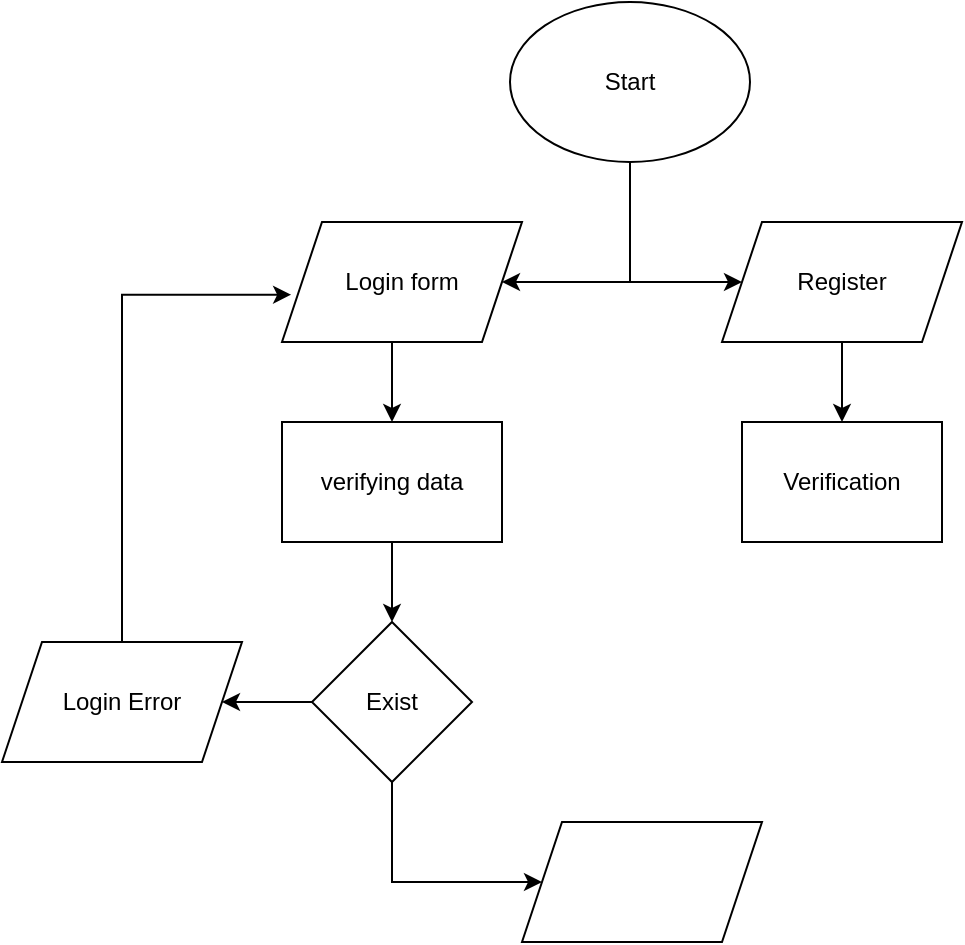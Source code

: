 <mxfile version="13.9.2" type="github">
  <diagram id="C5RBs43oDa-KdzZeNtuy" name="Page-1">
    <mxGraphModel dx="1021" dy="567" grid="1" gridSize="10" guides="1" tooltips="1" connect="1" arrows="1" fold="1" page="1" pageScale="1" pageWidth="827" pageHeight="1169" math="0" shadow="0">
      <root>
        <mxCell id="WIyWlLk6GJQsqaUBKTNV-0" />
        <mxCell id="WIyWlLk6GJQsqaUBKTNV-1" parent="WIyWlLk6GJQsqaUBKTNV-0" />
        <mxCell id="80FR1dvs5IcQ3j2U59C8-0" value="Start" style="ellipse;whiteSpace=wrap;html=1;" vertex="1" parent="WIyWlLk6GJQsqaUBKTNV-1">
          <mxGeometry x="354" y="10" width="120" height="80" as="geometry" />
        </mxCell>
        <mxCell id="80FR1dvs5IcQ3j2U59C8-23" value="" style="edgeStyle=orthogonalEdgeStyle;rounded=0;orthogonalLoop=1;jettySize=auto;html=1;" edge="1" parent="WIyWlLk6GJQsqaUBKTNV-1" source="80FR1dvs5IcQ3j2U59C8-5" target="80FR1dvs5IcQ3j2U59C8-22">
          <mxGeometry relative="1" as="geometry" />
        </mxCell>
        <mxCell id="80FR1dvs5IcQ3j2U59C8-5" value="Register" style="shape=parallelogram;perimeter=parallelogramPerimeter;whiteSpace=wrap;html=1;fixedSize=1;" vertex="1" parent="WIyWlLk6GJQsqaUBKTNV-1">
          <mxGeometry x="460" y="120" width="120" height="60" as="geometry" />
        </mxCell>
        <mxCell id="80FR1dvs5IcQ3j2U59C8-6" value="" style="endArrow=none;html=1;" edge="1" parent="WIyWlLk6GJQsqaUBKTNV-1" source="80FR1dvs5IcQ3j2U59C8-0">
          <mxGeometry width="50" height="50" relative="1" as="geometry">
            <mxPoint x="414" y="140" as="sourcePoint" />
            <mxPoint x="414" y="150" as="targetPoint" />
          </mxGeometry>
        </mxCell>
        <mxCell id="80FR1dvs5IcQ3j2U59C8-13" value="" style="edgeStyle=orthogonalEdgeStyle;rounded=0;orthogonalLoop=1;jettySize=auto;html=1;" edge="1" parent="WIyWlLk6GJQsqaUBKTNV-1" source="80FR1dvs5IcQ3j2U59C8-9" target="80FR1dvs5IcQ3j2U59C8-12">
          <mxGeometry relative="1" as="geometry">
            <Array as="points">
              <mxPoint x="295" y="190" />
              <mxPoint x="295" y="190" />
            </Array>
          </mxGeometry>
        </mxCell>
        <mxCell id="80FR1dvs5IcQ3j2U59C8-9" value="Login form" style="shape=parallelogram;perimeter=parallelogramPerimeter;whiteSpace=wrap;html=1;fixedSize=1;" vertex="1" parent="WIyWlLk6GJQsqaUBKTNV-1">
          <mxGeometry x="240" y="120" width="120" height="60" as="geometry" />
        </mxCell>
        <mxCell id="80FR1dvs5IcQ3j2U59C8-11" value="" style="endArrow=classic;startArrow=classic;html=1;exitX=1;exitY=0.5;exitDx=0;exitDy=0;entryX=0;entryY=0.5;entryDx=0;entryDy=0;" edge="1" parent="WIyWlLk6GJQsqaUBKTNV-1" source="80FR1dvs5IcQ3j2U59C8-9" target="80FR1dvs5IcQ3j2U59C8-5">
          <mxGeometry width="50" height="50" relative="1" as="geometry">
            <mxPoint x="374" y="149.83" as="sourcePoint" />
            <mxPoint x="460" y="150" as="targetPoint" />
          </mxGeometry>
        </mxCell>
        <mxCell id="80FR1dvs5IcQ3j2U59C8-15" value="" style="edgeStyle=orthogonalEdgeStyle;rounded=0;orthogonalLoop=1;jettySize=auto;html=1;" edge="1" parent="WIyWlLk6GJQsqaUBKTNV-1" source="80FR1dvs5IcQ3j2U59C8-12" target="80FR1dvs5IcQ3j2U59C8-14">
          <mxGeometry relative="1" as="geometry" />
        </mxCell>
        <mxCell id="80FR1dvs5IcQ3j2U59C8-12" value="verifying data" style="rounded=0;whiteSpace=wrap;html=1;" vertex="1" parent="WIyWlLk6GJQsqaUBKTNV-1">
          <mxGeometry x="240" y="220" width="110" height="60" as="geometry" />
        </mxCell>
        <mxCell id="80FR1dvs5IcQ3j2U59C8-17" value="" style="edgeStyle=orthogonalEdgeStyle;rounded=0;orthogonalLoop=1;jettySize=auto;html=1;" edge="1" parent="WIyWlLk6GJQsqaUBKTNV-1" source="80FR1dvs5IcQ3j2U59C8-14" target="80FR1dvs5IcQ3j2U59C8-16">
          <mxGeometry relative="1" as="geometry" />
        </mxCell>
        <mxCell id="80FR1dvs5IcQ3j2U59C8-21" style="edgeStyle=orthogonalEdgeStyle;rounded=0;orthogonalLoop=1;jettySize=auto;html=1;entryX=0;entryY=0.5;entryDx=0;entryDy=0;" edge="1" parent="WIyWlLk6GJQsqaUBKTNV-1" source="80FR1dvs5IcQ3j2U59C8-14" target="80FR1dvs5IcQ3j2U59C8-19">
          <mxGeometry relative="1" as="geometry">
            <Array as="points">
              <mxPoint x="295" y="450" />
            </Array>
          </mxGeometry>
        </mxCell>
        <mxCell id="80FR1dvs5IcQ3j2U59C8-14" value="Exist" style="rhombus;whiteSpace=wrap;html=1;" vertex="1" parent="WIyWlLk6GJQsqaUBKTNV-1">
          <mxGeometry x="255" y="320" width="80" height="80" as="geometry" />
        </mxCell>
        <mxCell id="80FR1dvs5IcQ3j2U59C8-18" style="edgeStyle=orthogonalEdgeStyle;rounded=0;orthogonalLoop=1;jettySize=auto;html=1;entryX=0.038;entryY=0.606;entryDx=0;entryDy=0;entryPerimeter=0;" edge="1" parent="WIyWlLk6GJQsqaUBKTNV-1" source="80FR1dvs5IcQ3j2U59C8-16" target="80FR1dvs5IcQ3j2U59C8-9">
          <mxGeometry relative="1" as="geometry">
            <Array as="points">
              <mxPoint x="160" y="156" />
            </Array>
          </mxGeometry>
        </mxCell>
        <mxCell id="80FR1dvs5IcQ3j2U59C8-16" value="Login Error" style="shape=parallelogram;perimeter=parallelogramPerimeter;whiteSpace=wrap;html=1;fixedSize=1;" vertex="1" parent="WIyWlLk6GJQsqaUBKTNV-1">
          <mxGeometry x="100" y="330" width="120" height="60" as="geometry" />
        </mxCell>
        <mxCell id="80FR1dvs5IcQ3j2U59C8-19" value="" style="shape=parallelogram;perimeter=parallelogramPerimeter;whiteSpace=wrap;html=1;fixedSize=1;" vertex="1" parent="WIyWlLk6GJQsqaUBKTNV-1">
          <mxGeometry x="360" y="420" width="120" height="60" as="geometry" />
        </mxCell>
        <mxCell id="80FR1dvs5IcQ3j2U59C8-22" value="Verification" style="rounded=0;whiteSpace=wrap;html=1;" vertex="1" parent="WIyWlLk6GJQsqaUBKTNV-1">
          <mxGeometry x="470" y="220" width="100" height="60" as="geometry" />
        </mxCell>
      </root>
    </mxGraphModel>
  </diagram>
</mxfile>
